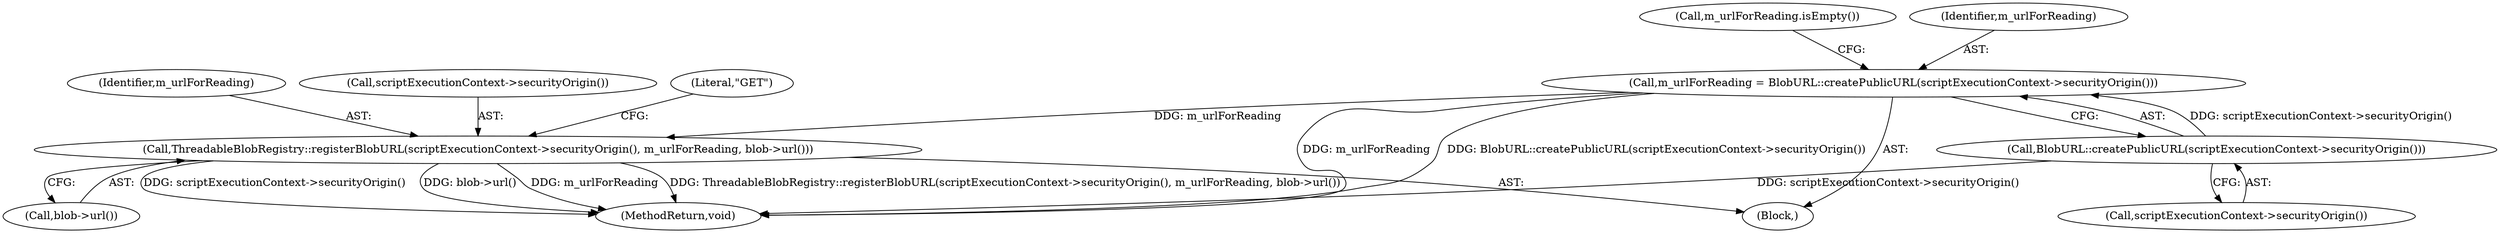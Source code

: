 digraph "0_Chrome_d0c31f0342cefc46a3b3d80359a9779d044d4c0d_17@API" {
"1000114" [label="(Call,ThreadableBlobRegistry::registerBlobURL(scriptExecutionContext->securityOrigin(), m_urlForReading, blob->url()))"];
"1000104" [label="(Call,m_urlForReading = BlobURL::createPublicURL(scriptExecutionContext->securityOrigin()))"];
"1000106" [label="(Call,BlobURL::createPublicURL(scriptExecutionContext->securityOrigin()))"];
"1000116" [label="(Identifier,m_urlForReading)"];
"1000109" [label="(Call,m_urlForReading.isEmpty())"];
"1000117" [label="(Call,blob->url())"];
"1000115" [label="(Call,scriptExecutionContext->securityOrigin())"];
"1000176" [label="(MethodReturn,void)"];
"1000107" [label="(Call,scriptExecutionContext->securityOrigin())"];
"1000114" [label="(Call,ThreadableBlobRegistry::registerBlobURL(scriptExecutionContext->securityOrigin(), m_urlForReading, blob->url()))"];
"1000103" [label="(Block,)"];
"1000106" [label="(Call,BlobURL::createPublicURL(scriptExecutionContext->securityOrigin()))"];
"1000120" [label="(Literal,\"GET\")"];
"1000105" [label="(Identifier,m_urlForReading)"];
"1000104" [label="(Call,m_urlForReading = BlobURL::createPublicURL(scriptExecutionContext->securityOrigin()))"];
"1000114" -> "1000103"  [label="AST: "];
"1000114" -> "1000117"  [label="CFG: "];
"1000115" -> "1000114"  [label="AST: "];
"1000116" -> "1000114"  [label="AST: "];
"1000117" -> "1000114"  [label="AST: "];
"1000120" -> "1000114"  [label="CFG: "];
"1000114" -> "1000176"  [label="DDG: ThreadableBlobRegistry::registerBlobURL(scriptExecutionContext->securityOrigin(), m_urlForReading, blob->url())"];
"1000114" -> "1000176"  [label="DDG: scriptExecutionContext->securityOrigin()"];
"1000114" -> "1000176"  [label="DDG: blob->url()"];
"1000114" -> "1000176"  [label="DDG: m_urlForReading"];
"1000104" -> "1000114"  [label="DDG: m_urlForReading"];
"1000104" -> "1000103"  [label="AST: "];
"1000104" -> "1000106"  [label="CFG: "];
"1000105" -> "1000104"  [label="AST: "];
"1000106" -> "1000104"  [label="AST: "];
"1000109" -> "1000104"  [label="CFG: "];
"1000104" -> "1000176"  [label="DDG: m_urlForReading"];
"1000104" -> "1000176"  [label="DDG: BlobURL::createPublicURL(scriptExecutionContext->securityOrigin())"];
"1000106" -> "1000104"  [label="DDG: scriptExecutionContext->securityOrigin()"];
"1000106" -> "1000107"  [label="CFG: "];
"1000107" -> "1000106"  [label="AST: "];
"1000106" -> "1000176"  [label="DDG: scriptExecutionContext->securityOrigin()"];
}
